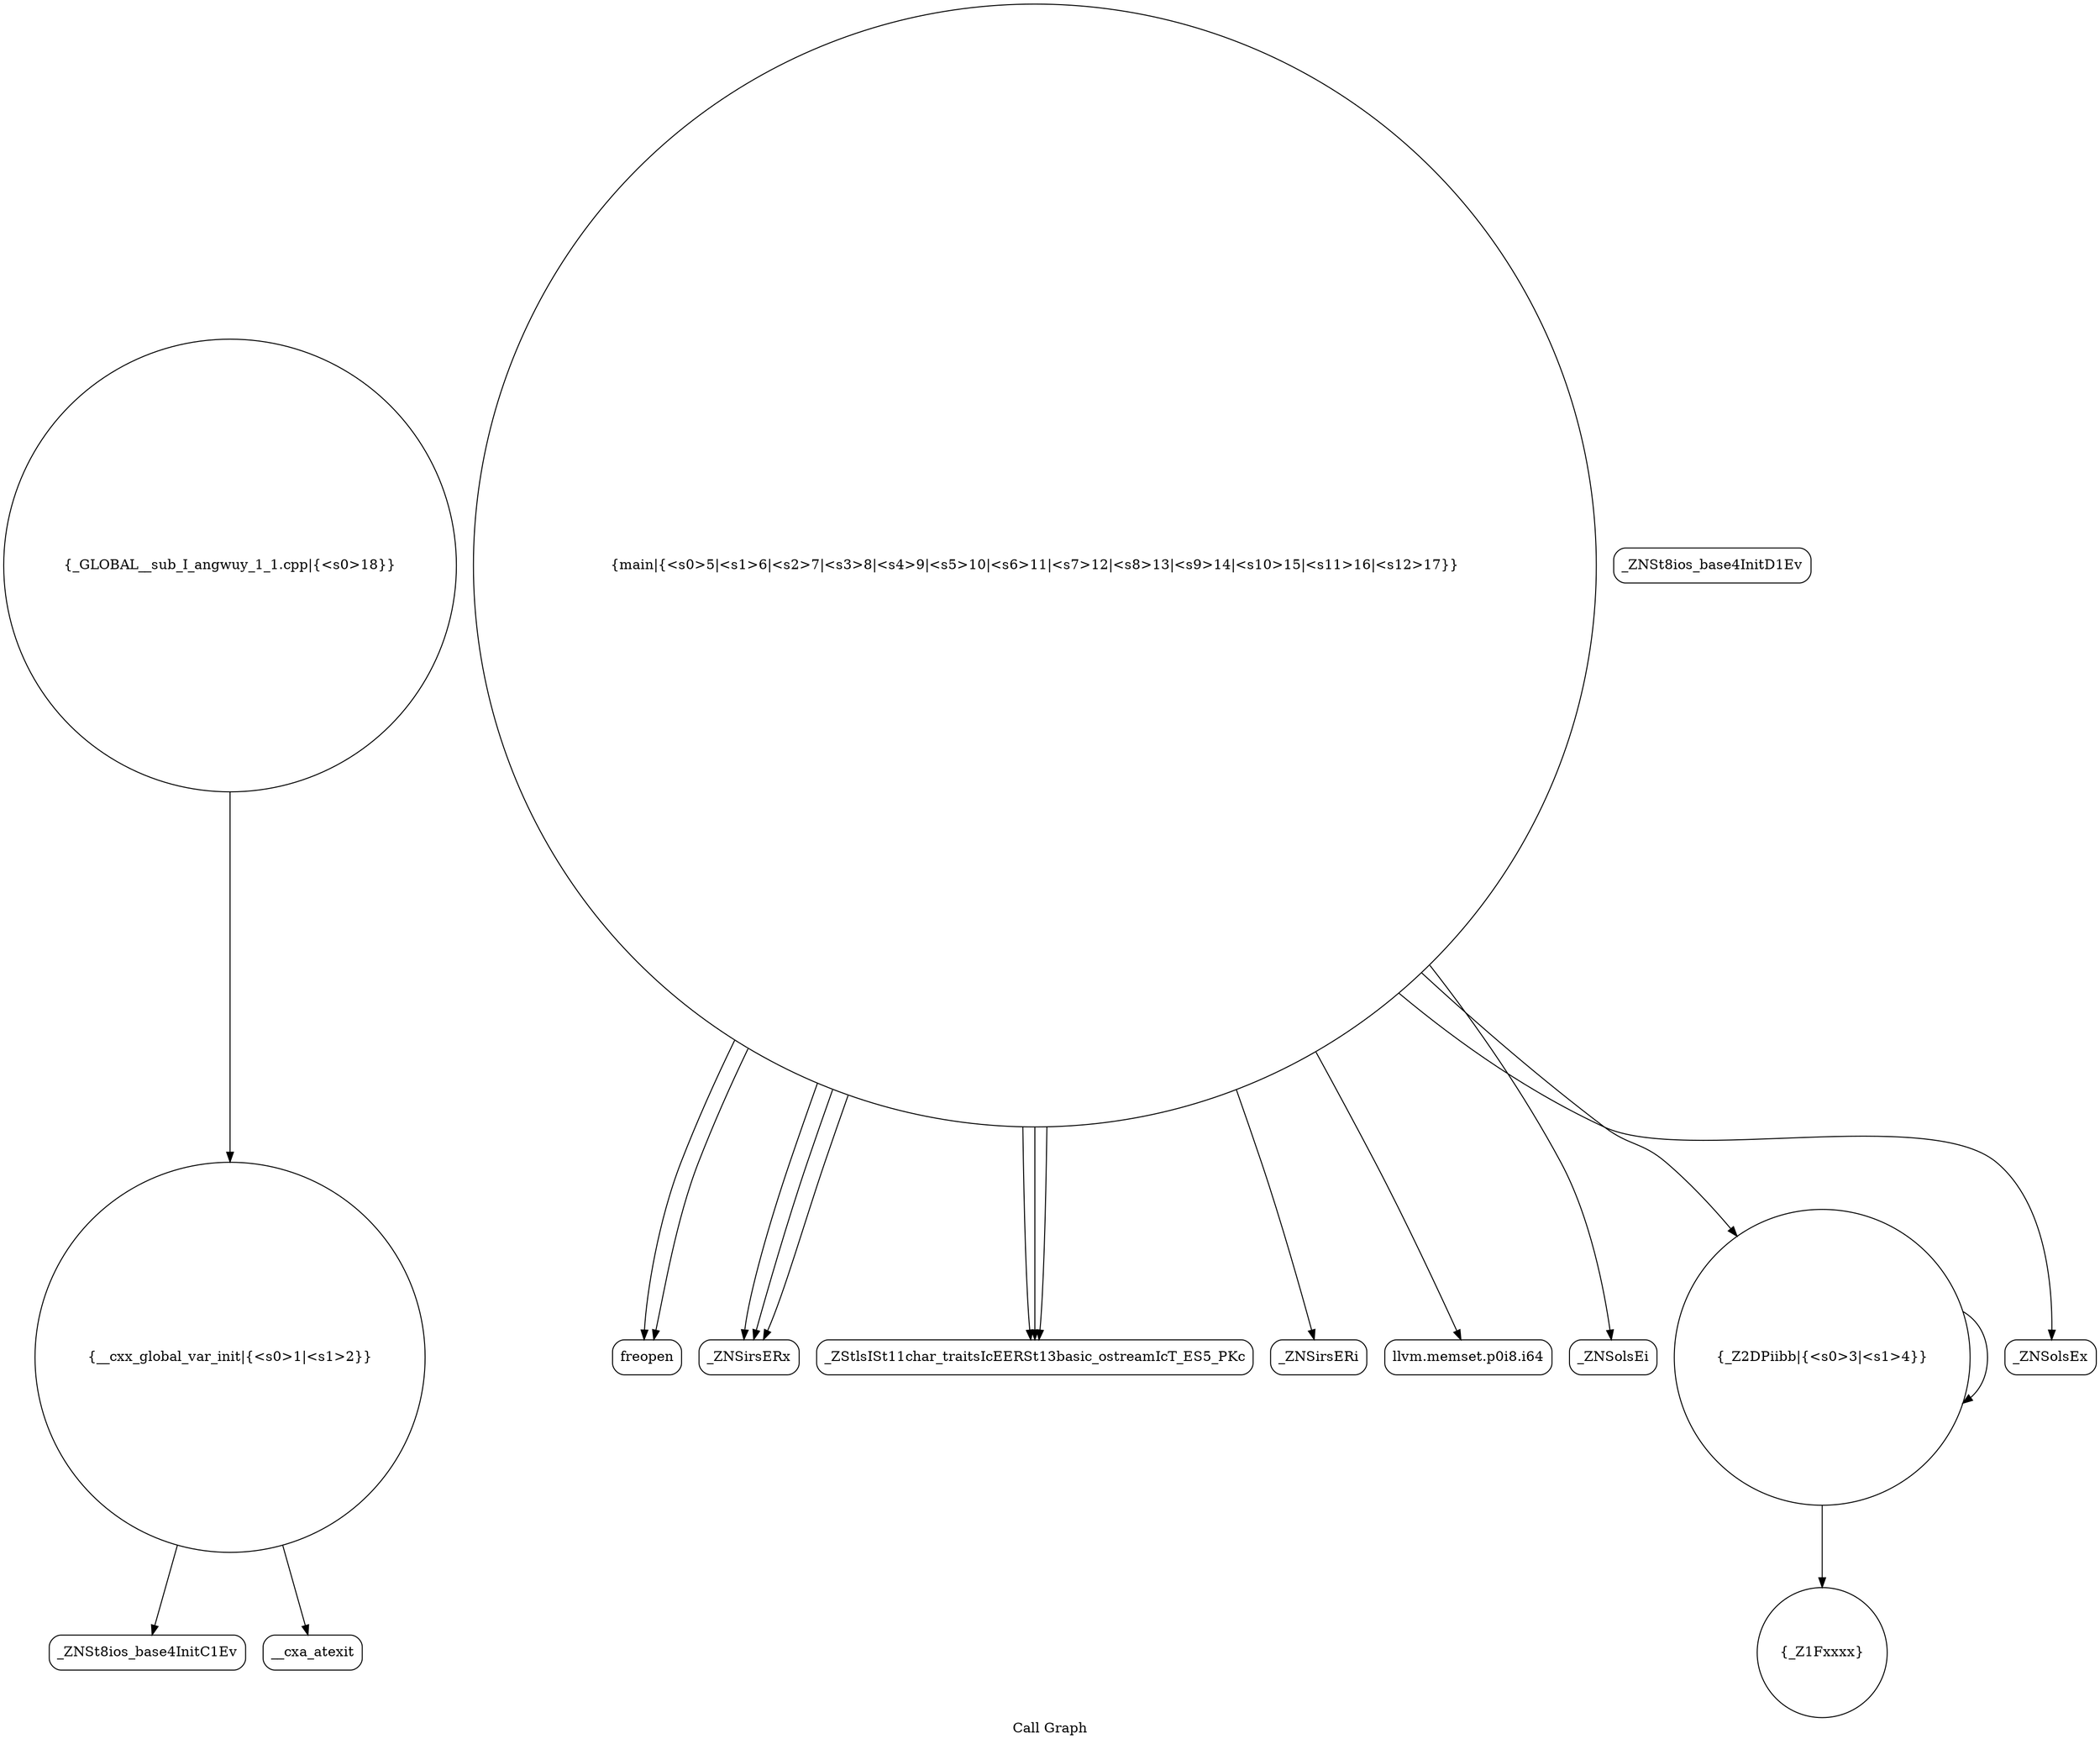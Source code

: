 digraph "Call Graph" {
	label="Call Graph";

	Node0x55d7076c0bb0 [shape=record,shape=circle,label="{__cxx_global_var_init|{<s0>1|<s1>2}}"];
	Node0x55d7076c0bb0:s0 -> Node0x55d7076c1040[color=black];
	Node0x55d7076c0bb0:s1 -> Node0x55d7076c1140[color=black];
	Node0x55d7076c1340 [shape=record,shape=Mrecord,label="{freopen}"];
	Node0x55d7076c16c0 [shape=record,shape=circle,label="{_GLOBAL__sub_I_angwuy_1_1.cpp|{<s0>18}}"];
	Node0x55d7076c16c0:s0 -> Node0x55d7076c0bb0[color=black];
	Node0x55d7076c10c0 [shape=record,shape=Mrecord,label="{_ZNSt8ios_base4InitD1Ev}"];
	Node0x55d7076c1440 [shape=record,shape=Mrecord,label="{_ZNSirsERx}"];
	Node0x55d7076c11c0 [shape=record,shape=circle,label="{_Z1Fxxxx}"];
	Node0x55d7076c1540 [shape=record,shape=Mrecord,label="{_ZStlsISt11char_traitsIcEERSt13basic_ostreamIcT_ES5_PKc}"];
	Node0x55d7076c12c0 [shape=record,shape=circle,label="{main|{<s0>5|<s1>6|<s2>7|<s3>8|<s4>9|<s5>10|<s6>11|<s7>12|<s8>13|<s9>14|<s10>15|<s11>16|<s12>17}}"];
	Node0x55d7076c12c0:s0 -> Node0x55d7076c1340[color=black];
	Node0x55d7076c12c0:s1 -> Node0x55d7076c1340[color=black];
	Node0x55d7076c12c0:s2 -> Node0x55d7076c13c0[color=black];
	Node0x55d7076c12c0:s3 -> Node0x55d7076c1440[color=black];
	Node0x55d7076c12c0:s4 -> Node0x55d7076c1440[color=black];
	Node0x55d7076c12c0:s5 -> Node0x55d7076c1440[color=black];
	Node0x55d7076c12c0:s6 -> Node0x55d7076c14c0[color=black];
	Node0x55d7076c12c0:s7 -> Node0x55d7076c1540[color=black];
	Node0x55d7076c12c0:s8 -> Node0x55d7076c15c0[color=black];
	Node0x55d7076c12c0:s9 -> Node0x55d7076c1540[color=black];
	Node0x55d7076c12c0:s10 -> Node0x55d7076c1240[color=black];
	Node0x55d7076c12c0:s11 -> Node0x55d7076c1640[color=black];
	Node0x55d7076c12c0:s12 -> Node0x55d7076c1540[color=black];
	Node0x55d7076c1640 [shape=record,shape=Mrecord,label="{_ZNSolsEx}"];
	Node0x55d7076c1040 [shape=record,shape=Mrecord,label="{_ZNSt8ios_base4InitC1Ev}"];
	Node0x55d7076c13c0 [shape=record,shape=Mrecord,label="{_ZNSirsERi}"];
	Node0x55d7076c1140 [shape=record,shape=Mrecord,label="{__cxa_atexit}"];
	Node0x55d7076c14c0 [shape=record,shape=Mrecord,label="{llvm.memset.p0i8.i64}"];
	Node0x55d7076c1240 [shape=record,shape=circle,label="{_Z2DPiibb|{<s0>3|<s1>4}}"];
	Node0x55d7076c1240:s0 -> Node0x55d7076c11c0[color=black];
	Node0x55d7076c1240:s1 -> Node0x55d7076c1240[color=black];
	Node0x55d7076c15c0 [shape=record,shape=Mrecord,label="{_ZNSolsEi}"];
}
